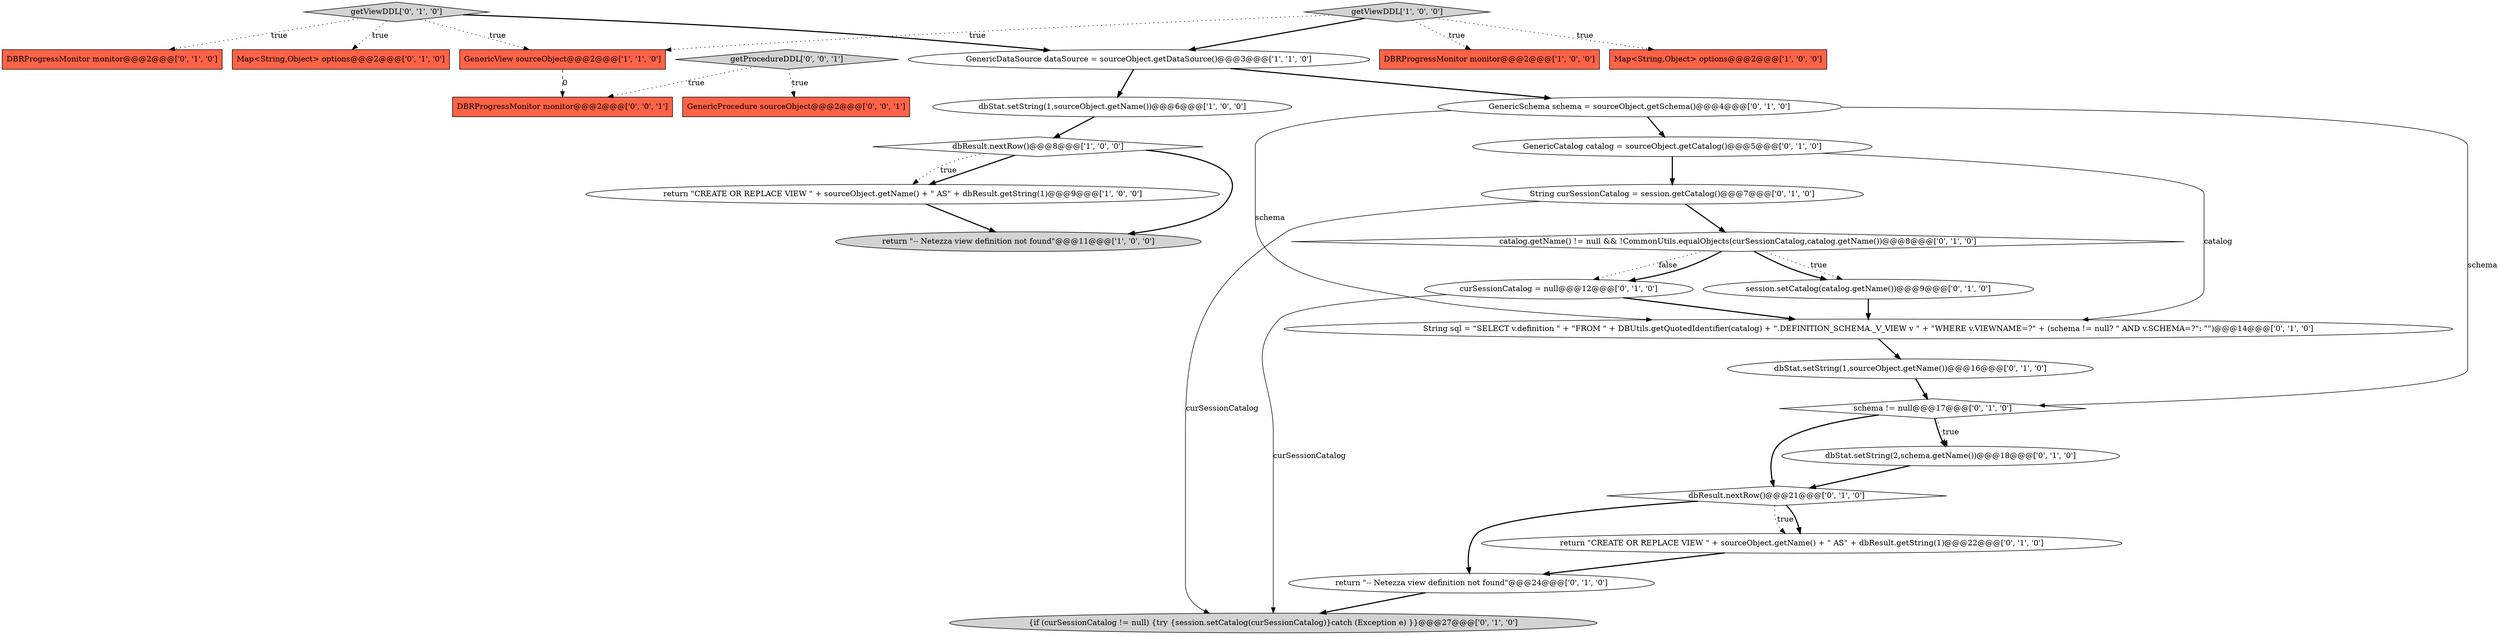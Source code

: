digraph {
22 [style = filled, label = "getViewDDL['0', '1', '0']", fillcolor = lightgray, shape = diamond image = "AAA0AAABBB2BBB"];
26 [style = filled, label = "GenericProcedure sourceObject@@@2@@@['0', '0', '1']", fillcolor = tomato, shape = box image = "AAA0AAABBB3BBB"];
4 [style = filled, label = "GenericDataSource dataSource = sourceObject.getDataSource()@@@3@@@['1', '1', '0']", fillcolor = white, shape = ellipse image = "AAA0AAABBB1BBB"];
7 [style = filled, label = "DBRProgressMonitor monitor@@@2@@@['1', '0', '0']", fillcolor = tomato, shape = box image = "AAA0AAABBB1BBB"];
3 [style = filled, label = "Map<String,Object> options@@@2@@@['1', '0', '0']", fillcolor = tomato, shape = box image = "AAA0AAABBB1BBB"];
23 [style = filled, label = "String sql = \"SELECT v.definition \" + \"FROM \" + DBUtils.getQuotedIdentifier(catalog) + \".DEFINITION_SCHEMA._V_VIEW v \" + \"WHERE v.VIEWNAME=?\" + (schema != null? \" AND v.SCHEMA=?\": \"\")@@@14@@@['0', '1', '0']", fillcolor = white, shape = ellipse image = "AAA1AAABBB2BBB"];
9 [style = filled, label = "Map<String,Object> options@@@2@@@['0', '1', '0']", fillcolor = tomato, shape = box image = "AAA0AAABBB2BBB"];
13 [style = filled, label = "curSessionCatalog = null@@@12@@@['0', '1', '0']", fillcolor = white, shape = ellipse image = "AAA1AAABBB2BBB"];
17 [style = filled, label = "session.setCatalog(catalog.getName())@@@9@@@['0', '1', '0']", fillcolor = white, shape = ellipse image = "AAA1AAABBB2BBB"];
12 [style = filled, label = "dbStat.setString(2,schema.getName())@@@18@@@['0', '1', '0']", fillcolor = white, shape = ellipse image = "AAA1AAABBB2BBB"];
14 [style = filled, label = "dbResult.nextRow()@@@21@@@['0', '1', '0']", fillcolor = white, shape = diamond image = "AAA0AAABBB2BBB"];
10 [style = filled, label = "return \"-- Netezza view definition not found\"@@@24@@@['0', '1', '0']", fillcolor = white, shape = ellipse image = "AAA0AAABBB2BBB"];
8 [style = filled, label = "GenericView sourceObject@@@2@@@['1', '1', '0']", fillcolor = tomato, shape = box image = "AAA0AAABBB1BBB"];
20 [style = filled, label = "GenericCatalog catalog = sourceObject.getCatalog()@@@5@@@['0', '1', '0']", fillcolor = white, shape = ellipse image = "AAA1AAABBB2BBB"];
24 [style = filled, label = "schema != null@@@17@@@['0', '1', '0']", fillcolor = white, shape = diamond image = "AAA1AAABBB2BBB"];
5 [style = filled, label = "dbStat.setString(1,sourceObject.getName())@@@6@@@['1', '0', '0']", fillcolor = white, shape = ellipse image = "AAA0AAABBB1BBB"];
19 [style = filled, label = "GenericSchema schema = sourceObject.getSchema()@@@4@@@['0', '1', '0']", fillcolor = white, shape = ellipse image = "AAA1AAABBB2BBB"];
1 [style = filled, label = "return \"CREATE OR REPLACE VIEW \" + sourceObject.getName() + \" AS\" + dbResult.getString(1)@@@9@@@['1', '0', '0']", fillcolor = white, shape = ellipse image = "AAA0AAABBB1BBB"];
21 [style = filled, label = "String curSessionCatalog = session.getCatalog()@@@7@@@['0', '1', '0']", fillcolor = white, shape = ellipse image = "AAA0AAABBB2BBB"];
11 [style = filled, label = "DBRProgressMonitor monitor@@@2@@@['0', '1', '0']", fillcolor = tomato, shape = box image = "AAA0AAABBB2BBB"];
6 [style = filled, label = "dbResult.nextRow()@@@8@@@['1', '0', '0']", fillcolor = white, shape = diamond image = "AAA0AAABBB1BBB"];
28 [style = filled, label = "DBRProgressMonitor monitor@@@2@@@['0', '0', '1']", fillcolor = tomato, shape = box image = "AAA0AAABBB3BBB"];
2 [style = filled, label = "return \"-- Netezza view definition not found\"@@@11@@@['1', '0', '0']", fillcolor = lightgray, shape = ellipse image = "AAA0AAABBB1BBB"];
25 [style = filled, label = "return \"CREATE OR REPLACE VIEW \" + sourceObject.getName() + \" AS\" + dbResult.getString(1)@@@22@@@['0', '1', '0']", fillcolor = white, shape = ellipse image = "AAA0AAABBB2BBB"];
15 [style = filled, label = "catalog.getName() != null && !CommonUtils.equalObjects(curSessionCatalog,catalog.getName())@@@8@@@['0', '1', '0']", fillcolor = white, shape = diamond image = "AAA1AAABBB2BBB"];
18 [style = filled, label = "dbStat.setString(1,sourceObject.getName())@@@16@@@['0', '1', '0']", fillcolor = white, shape = ellipse image = "AAA0AAABBB2BBB"];
0 [style = filled, label = "getViewDDL['1', '0', '0']", fillcolor = lightgray, shape = diamond image = "AAA0AAABBB1BBB"];
16 [style = filled, label = "{if (curSessionCatalog != null) {try {session.setCatalog(curSessionCatalog)}catch (Exception e) }}@@@27@@@['0', '1', '0']", fillcolor = lightgray, shape = ellipse image = "AAA1AAABBB2BBB"];
27 [style = filled, label = "getProcedureDDL['0', '0', '1']", fillcolor = lightgray, shape = diamond image = "AAA0AAABBB3BBB"];
10->16 [style = bold, label=""];
15->17 [style = dotted, label="true"];
8->28 [style = dashed, label="0"];
0->4 [style = bold, label=""];
21->15 [style = bold, label=""];
0->8 [style = dotted, label="true"];
15->13 [style = dotted, label="false"];
18->24 [style = bold, label=""];
12->14 [style = bold, label=""];
25->10 [style = bold, label=""];
13->23 [style = bold, label=""];
19->20 [style = bold, label=""];
0->7 [style = dotted, label="true"];
4->5 [style = bold, label=""];
20->23 [style = solid, label="catalog"];
22->9 [style = dotted, label="true"];
0->3 [style = dotted, label="true"];
6->1 [style = dotted, label="true"];
22->8 [style = dotted, label="true"];
19->23 [style = solid, label="schema"];
22->11 [style = dotted, label="true"];
27->26 [style = dotted, label="true"];
6->2 [style = bold, label=""];
20->21 [style = bold, label=""];
4->19 [style = bold, label=""];
14->25 [style = dotted, label="true"];
21->16 [style = solid, label="curSessionCatalog"];
22->4 [style = bold, label=""];
24->12 [style = dotted, label="true"];
15->13 [style = bold, label=""];
19->24 [style = solid, label="schema"];
17->23 [style = bold, label=""];
14->25 [style = bold, label=""];
23->18 [style = bold, label=""];
24->12 [style = bold, label=""];
24->14 [style = bold, label=""];
14->10 [style = bold, label=""];
27->28 [style = dotted, label="true"];
6->1 [style = bold, label=""];
1->2 [style = bold, label=""];
13->16 [style = solid, label="curSessionCatalog"];
5->6 [style = bold, label=""];
15->17 [style = bold, label=""];
}
